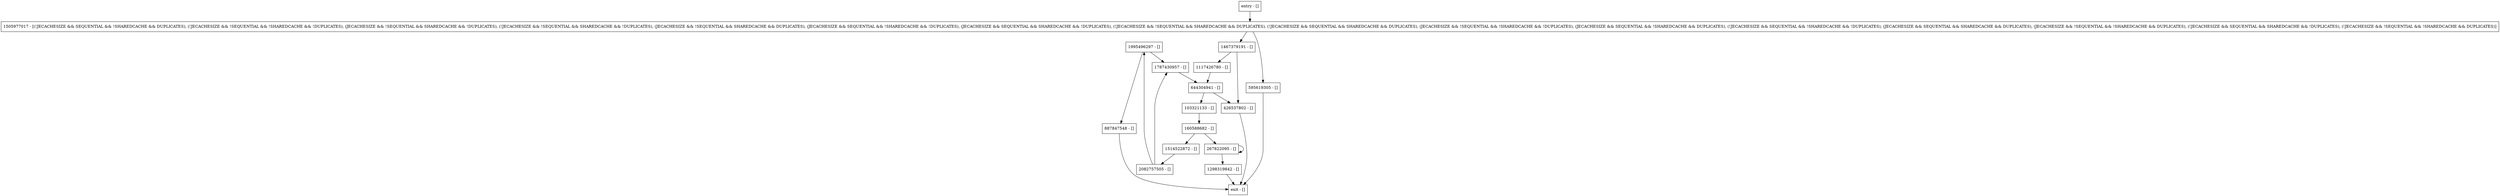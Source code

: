 digraph release {
node [shape=record];
595619305 [label="595619305 - []"];
644304941 [label="644304941 - []"];
160588682 [label="160588682 - []"];
887847548 [label="887847548 - []"];
1514522872 [label="1514522872 - []"];
1505977017 [label="1505977017 - [(!JECACHESIZE && SEQUENTIAL && !SHAREDCACHE && DUPLICATES), (!JECACHESIZE && !SEQUENTIAL && !SHAREDCACHE && !DUPLICATES), (JECACHESIZE && !SEQUENTIAL && SHAREDCACHE && !DUPLICATES), (!JECACHESIZE && !SEQUENTIAL && SHAREDCACHE && !DUPLICATES), (JECACHESIZE && !SEQUENTIAL && SHAREDCACHE && DUPLICATES), (JECACHESIZE && SEQUENTIAL && !SHAREDCACHE && !DUPLICATES), (JECACHESIZE && SEQUENTIAL && SHAREDCACHE && !DUPLICATES), (!JECACHESIZE && !SEQUENTIAL && SHAREDCACHE && DUPLICATES), (!JECACHESIZE && SEQUENTIAL && SHAREDCACHE && DUPLICATES), (JECACHESIZE && !SEQUENTIAL && !SHAREDCACHE && !DUPLICATES), (JECACHESIZE && SEQUENTIAL && !SHAREDCACHE && DUPLICATES), (!JECACHESIZE && SEQUENTIAL && !SHAREDCACHE && !DUPLICATES), (JECACHESIZE && SEQUENTIAL && SHAREDCACHE && DUPLICATES), (JECACHESIZE && !SEQUENTIAL && !SHAREDCACHE && DUPLICATES), (!JECACHESIZE && SEQUENTIAL && SHAREDCACHE && !DUPLICATES), (!JECACHESIZE && !SEQUENTIAL && !SHAREDCACHE && DUPLICATES)]"];
1467379191 [label="1467379191 - []"];
entry [label="entry - []"];
exit [label="exit - []"];
426537802 [label="426537802 - []"];
1995496297 [label="1995496297 - []"];
1117426780 [label="1117426780 - []"];
1787430957 [label="1787430957 - []"];
1298319842 [label="1298319842 - []"];
267822095 [label="267822095 - []"];
2082757505 [label="2082757505 - []"];
103321133 [label="103321133 - []"];
entry;
exit;
595619305 -> exit;
644304941 -> 426537802;
644304941 -> 103321133;
160588682 -> 1514522872;
160588682 -> 267822095;
887847548 -> exit;
1514522872 -> 2082757505;
1505977017 -> 595619305;
1505977017 -> 1467379191;
1467379191 -> 426537802;
1467379191 -> 1117426780;
entry -> 1505977017;
426537802 -> exit;
1995496297 -> 887847548;
1995496297 -> 1787430957;
1117426780 -> 644304941;
1787430957 -> 644304941;
1298319842 -> exit;
267822095 -> 1298319842;
267822095 -> 267822095;
2082757505 -> 1995496297;
2082757505 -> 1787430957;
103321133 -> 160588682;
}
